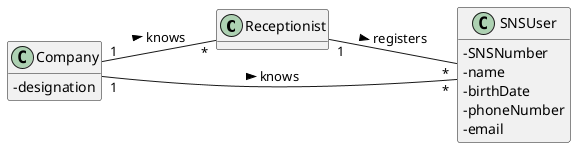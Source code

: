 @startuml
hide methods
left to right direction
skinparam classAttributeIconSize 0


class Receptionist {
}

class SNSUser {
  -SNSNumber
  -name
  -birthDate
  -phoneNumber
  -email
}

class Company {
  -designation
}

Receptionist "1" -- "*" SNSUser : registers >
Company "1" -- "*" Receptionist : knows >
Company "1" -- "*" SNSUser : knows >



@enduml